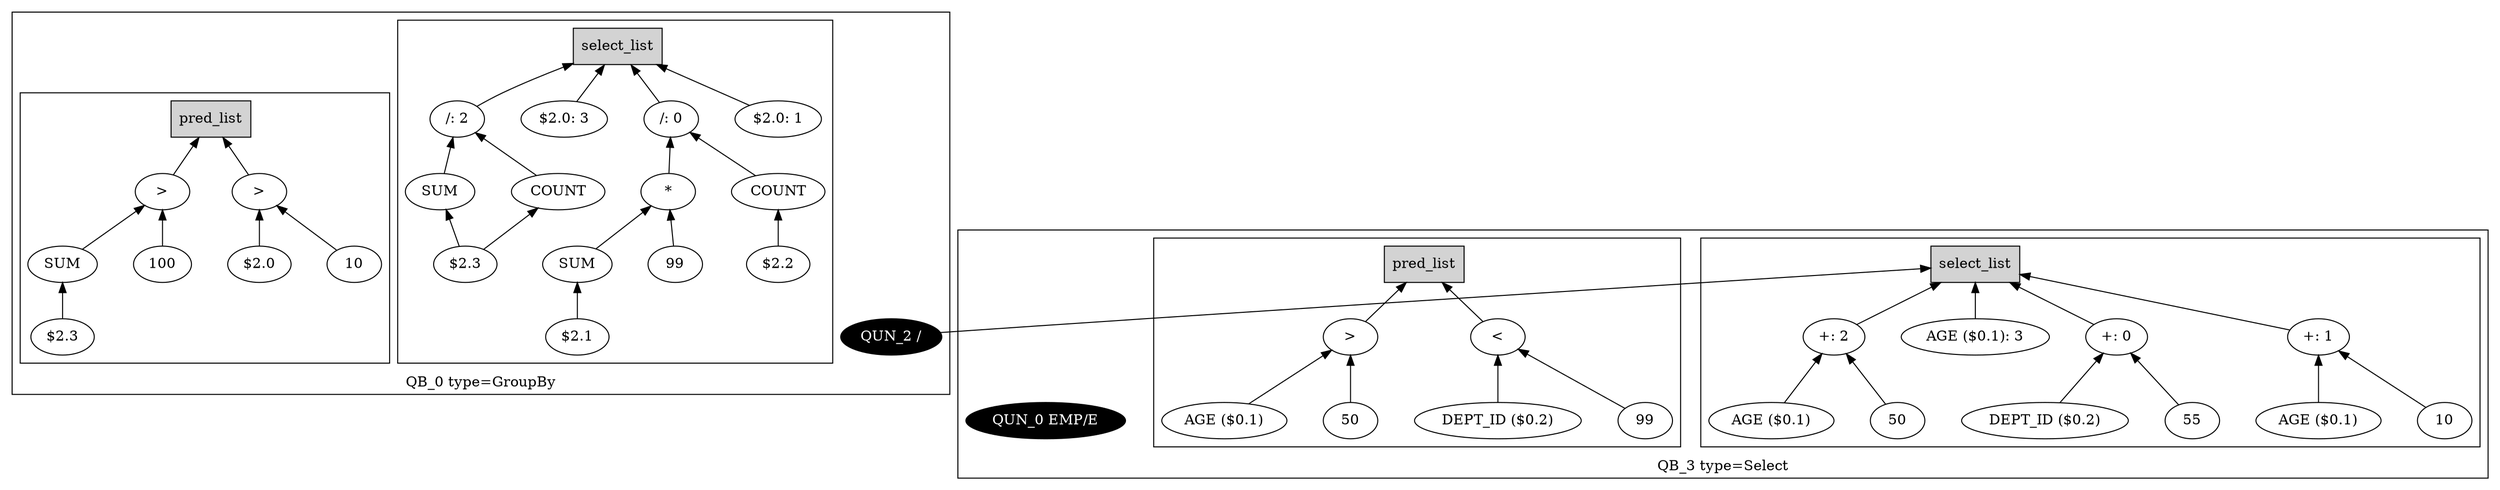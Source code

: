 digraph example1 {
    rankdir=BT;
    nodesep=0.5;
    ordering="in";
  subgraph cluster_QB_0 {
    "QB_0_selectlist"[label="select_list",shape=box,style=filled];
  subgraph cluster_select_listQB_0 {
    exprnodeExprKey11v1[label="/: 0"];
    exprnodeExprKey6v1 -> exprnodeExprKey11v1;
    exprnodeExprKey6v1[label="*"];
    exprnodeExprKey4v1 -> exprnodeExprKey6v1;
    exprnodeExprKey4v1[label="SUM"];
    exprnodeExprKey40v1 -> exprnodeExprKey4v1;
    exprnodeExprKey40v1[label="$2.1"];
    exprnodeExprKey5v1 -> exprnodeExprKey6v1;
    exprnodeExprKey5v1[label="99"];
    exprnodeExprKey10v1 -> exprnodeExprKey11v1;
    exprnodeExprKey10v1[label="COUNT"];
    exprnodeExprKey41v1 -> exprnodeExprKey10v1;
    exprnodeExprKey41v1[label="$2.2"];
    exprnodeExprKey11v1 -> "QB_0_selectlist";
    exprnodeExprKey42v1[label="$2.0: 1"];
    exprnodeExprKey42v1 -> "QB_0_selectlist";
    exprnodeExprKey46v1[label="/: 2"];
    exprnodeExprKey44v1 -> exprnodeExprKey46v1;
    exprnodeExprKey44v1[label="SUM"];
    exprnodeExprKey43v1 -> exprnodeExprKey44v1;
    exprnodeExprKey43v1[label="$2.3"];
    exprnodeExprKey45v1 -> exprnodeExprKey46v1;
    exprnodeExprKey45v1[label="COUNT"];
    exprnodeExprKey43v1 -> exprnodeExprKey45v1;
    exprnodeExprKey43v1[label="$2.3"];
    exprnodeExprKey46v1 -> "QB_0_selectlist";
    exprnodeExprKey47v1[label="$2.0: 3"];
    exprnodeExprKey47v1 -> "QB_0_selectlist";
}
    "QUN_2"[label="QUN_2 /", fillcolor=black, fontcolor=white, style=filled]
  subgraph cluster_pred_listQB_0 {
    exprnodeExprKey33v1[label=">"];
    exprnodeExprKey31v1 -> exprnodeExprKey33v1;
    exprnodeExprKey31v1[label="SUM"];
    exprnodeExprKey48v1 -> exprnodeExprKey31v1;
    exprnodeExprKey48v1[label="$2.3"];
    exprnodeExprKey32v1 -> exprnodeExprKey33v1;
    exprnodeExprKey32v1[label="100"];
    exprnodeExprKey33v1 -> QB_0_pred_list;
    exprnodeExprKey38v1[label=">"];
    exprnodeExprKey49v1 -> exprnodeExprKey38v1;
    exprnodeExprKey49v1[label="$2.0"];
    exprnodeExprKey37v1 -> exprnodeExprKey38v1;
    exprnodeExprKey37v1[label="10"];
    exprnodeExprKey38v1 -> QB_0_pred_list;
    "QB_0_pred_list"[label="pred_list",shape=box,style=filled];
}
    label = "QB_0 type=GroupBy";
}
    "QUN_2" -> "QB_3_selectlist";
  subgraph cluster_QB_3 {
    "QB_3_selectlist"[label="select_list",shape=box,style=filled];
  subgraph cluster_select_listQB_3 {
    exprnodeExprKey29v1[label="+: 0"];
    exprnodeExprKey27v1 -> exprnodeExprKey29v1;
    exprnodeExprKey27v1[label="DEPT_ID ($0.2)"];
    exprnodeExprKey28v1 -> exprnodeExprKey29v1;
    exprnodeExprKey28v1[label="55"];
    exprnodeExprKey29v1 -> "QB_3_selectlist";
    exprnodeExprKey3v1[label="+: 1"];
    exprnodeExprKey1v1 -> exprnodeExprKey3v1;
    exprnodeExprKey1v1[label="AGE ($0.1)"];
    exprnodeExprKey2v1 -> exprnodeExprKey3v1;
    exprnodeExprKey2v1[label="10"];
    exprnodeExprKey3v1 -> "QB_3_selectlist";
    exprnodeExprKey9v1[label="+: 2"];
    exprnodeExprKey7v1 -> exprnodeExprKey9v1;
    exprnodeExprKey7v1[label="AGE ($0.1)"];
    exprnodeExprKey8v1 -> exprnodeExprKey9v1;
    exprnodeExprKey8v1[label="50"];
    exprnodeExprKey9v1 -> "QB_3_selectlist";
    exprnodeExprKey15v1[label="AGE ($0.1): 3"];
    exprnodeExprKey15v1 -> "QB_3_selectlist";
}
    "QUN_0"[label="QUN_0 EMP/E", fillcolor=black, fontcolor=white, style=filled]
  subgraph cluster_pred_listQB_3 {
    exprnodeExprKey22v1[label=">"];
    exprnodeExprKey20v1 -> exprnodeExprKey22v1;
    exprnodeExprKey20v1[label="AGE ($0.1)"];
    exprnodeExprKey21v1 -> exprnodeExprKey22v1;
    exprnodeExprKey21v1[label="50"];
    exprnodeExprKey22v1 -> QB_3_pred_list;
    exprnodeExprKey25v1[label="<"];
    exprnodeExprKey23v1 -> exprnodeExprKey25v1;
    exprnodeExprKey23v1[label="DEPT_ID ($0.2)"];
    exprnodeExprKey24v1 -> exprnodeExprKey25v1;
    exprnodeExprKey24v1[label="99"];
    exprnodeExprKey25v1 -> QB_3_pred_list;
    "QB_3_pred_list"[label="pred_list",shape=box,style=filled];
}
    label = "QB_3 type=Select";
}
}
